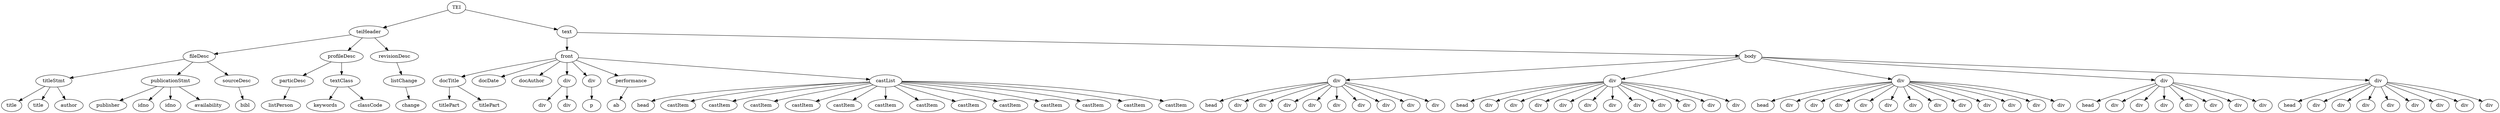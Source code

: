 digraph Tree {
	"t0" [label = "TEI"];
	"t1" [label = "teiHeader"];
	"t2" [label = "fileDesc"];
	"t3" [label = "titleStmt"];
	"t4" [label = "title"];
	"t5" [label = "title"];
	"t6" [label = "author"];
	"t7" [label = "publicationStmt"];
	"t8" [label = "publisher"];
	"t9" [label = "idno"];
	"t10" [label = "idno"];
	"t11" [label = "availability"];
	"t12" [label = "sourceDesc"];
	"t13" [label = "bibl"];
	"t14" [label = "profileDesc"];
	"t15" [label = "particDesc"];
	"t16" [label = "listPerson"];
	"t17" [label = "textClass"];
	"t18" [label = "keywords"];
	"t19" [label = "classCode"];
	"t20" [label = "revisionDesc"];
	"t21" [label = "listChange"];
	"t22" [label = "change"];
	"t23" [label = "text"];
	"t24" [label = "front"];
	"t25" [label = "docTitle"];
	"t26" [label = "titlePart"];
	"t27" [label = "titlePart"];
	"t28" [label = "docDate"];
	"t29" [label = "docAuthor"];
	"t30" [label = "div"];
	"t31" [label = "div"];
	"t32" [label = "div"];
	"t33" [label = "div"];
	"t34" [label = "p"];
	"t35" [label = "performance"];
	"t36" [label = "ab"];
	"t37" [label = "castList"];
	"t38" [label = "head"];
	"t39" [label = "castItem"];
	"t40" [label = "castItem"];
	"t41" [label = "castItem"];
	"t42" [label = "castItem"];
	"t43" [label = "castItem"];
	"t44" [label = "castItem"];
	"t45" [label = "castItem"];
	"t46" [label = "castItem"];
	"t47" [label = "castItem"];
	"t48" [label = "castItem"];
	"t49" [label = "castItem"];
	"t50" [label = "castItem"];
	"t51" [label = "castItem"];
	"t52" [label = "body"];
	"t53" [label = "div"];
	"t54" [label = "head"];
	"t55" [label = "div"];
	"t56" [label = "div"];
	"t57" [label = "div"];
	"t58" [label = "div"];
	"t59" [label = "div"];
	"t60" [label = "div"];
	"t61" [label = "div"];
	"t62" [label = "div"];
	"t63" [label = "div"];
	"t64" [label = "div"];
	"t65" [label = "head"];
	"t66" [label = "div"];
	"t67" [label = "div"];
	"t68" [label = "div"];
	"t69" [label = "div"];
	"t70" [label = "div"];
	"t71" [label = "div"];
	"t72" [label = "div"];
	"t73" [label = "div"];
	"t74" [label = "div"];
	"t75" [label = "div"];
	"t76" [label = "div"];
	"t77" [label = "div"];
	"t78" [label = "head"];
	"t79" [label = "div"];
	"t80" [label = "div"];
	"t81" [label = "div"];
	"t82" [label = "div"];
	"t83" [label = "div"];
	"t84" [label = "div"];
	"t85" [label = "div"];
	"t86" [label = "div"];
	"t87" [label = "div"];
	"t88" [label = "div"];
	"t89" [label = "div"];
	"t90" [label = "div"];
	"t91" [label = "div"];
	"t92" [label = "head"];
	"t93" [label = "div"];
	"t94" [label = "div"];
	"t95" [label = "div"];
	"t96" [label = "div"];
	"t97" [label = "div"];
	"t98" [label = "div"];
	"t99" [label = "div"];
	"t100" [label = "div"];
	"t101" [label = "head"];
	"t102" [label = "div"];
	"t103" [label = "div"];
	"t104" [label = "div"];
	"t105" [label = "div"];
	"t106" [label = "div"];
	"t107" [label = "div"];
	"t108" [label = "div"];
	"t109" [label = "div"];
	"t0" -> "t1";
	"t1" -> "t2";
	"t2" -> "t3";
	"t3" -> "t4";
	"t3" -> "t5";
	"t3" -> "t6";
	"t2" -> "t7";
	"t7" -> "t8";
	"t7" -> "t9";
	"t7" -> "t10";
	"t7" -> "t11";
	"t2" -> "t12";
	"t12" -> "t13";
	"t1" -> "t14";
	"t14" -> "t15";
	"t15" -> "t16";
	"t14" -> "t17";
	"t17" -> "t18";
	"t17" -> "t19";
	"t1" -> "t20";
	"t20" -> "t21";
	"t21" -> "t22";
	"t0" -> "t23";
	"t23" -> "t24";
	"t24" -> "t25";
	"t25" -> "t26";
	"t25" -> "t27";
	"t24" -> "t28";
	"t24" -> "t29";
	"t24" -> "t30";
	"t30" -> "t31";
	"t30" -> "t32";
	"t24" -> "t33";
	"t33" -> "t34";
	"t24" -> "t35";
	"t35" -> "t36";
	"t24" -> "t37";
	"t37" -> "t38";
	"t37" -> "t39";
	"t37" -> "t40";
	"t37" -> "t41";
	"t37" -> "t42";
	"t37" -> "t43";
	"t37" -> "t44";
	"t37" -> "t45";
	"t37" -> "t46";
	"t37" -> "t47";
	"t37" -> "t48";
	"t37" -> "t49";
	"t37" -> "t50";
	"t37" -> "t51";
	"t23" -> "t52";
	"t52" -> "t53";
	"t53" -> "t54";
	"t53" -> "t55";
	"t53" -> "t56";
	"t53" -> "t57";
	"t53" -> "t58";
	"t53" -> "t59";
	"t53" -> "t60";
	"t53" -> "t61";
	"t53" -> "t62";
	"t53" -> "t63";
	"t52" -> "t64";
	"t64" -> "t65";
	"t64" -> "t66";
	"t64" -> "t67";
	"t64" -> "t68";
	"t64" -> "t69";
	"t64" -> "t70";
	"t64" -> "t71";
	"t64" -> "t72";
	"t64" -> "t73";
	"t64" -> "t74";
	"t64" -> "t75";
	"t64" -> "t76";
	"t52" -> "t77";
	"t77" -> "t78";
	"t77" -> "t79";
	"t77" -> "t80";
	"t77" -> "t81";
	"t77" -> "t82";
	"t77" -> "t83";
	"t77" -> "t84";
	"t77" -> "t85";
	"t77" -> "t86";
	"t77" -> "t87";
	"t77" -> "t88";
	"t77" -> "t89";
	"t77" -> "t90";
	"t52" -> "t91";
	"t91" -> "t92";
	"t91" -> "t93";
	"t91" -> "t94";
	"t91" -> "t95";
	"t91" -> "t96";
	"t91" -> "t97";
	"t91" -> "t98";
	"t91" -> "t99";
	"t52" -> "t100";
	"t100" -> "t101";
	"t100" -> "t102";
	"t100" -> "t103";
	"t100" -> "t104";
	"t100" -> "t105";
	"t100" -> "t106";
	"t100" -> "t107";
	"t100" -> "t108";
	"t100" -> "t109";
}
